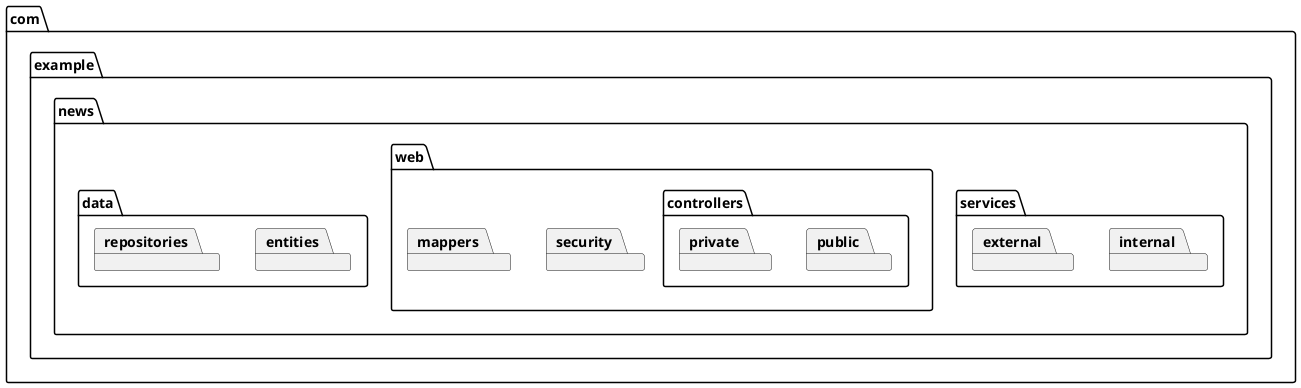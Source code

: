 @startuml
package com{
package example{
package news{

package services{
package internal
package external
}
package web{
package controllers{
package public
package private
}
package security
package mappers
}
package data{
package entities
package repositories
}
}
}
}
@enduml
